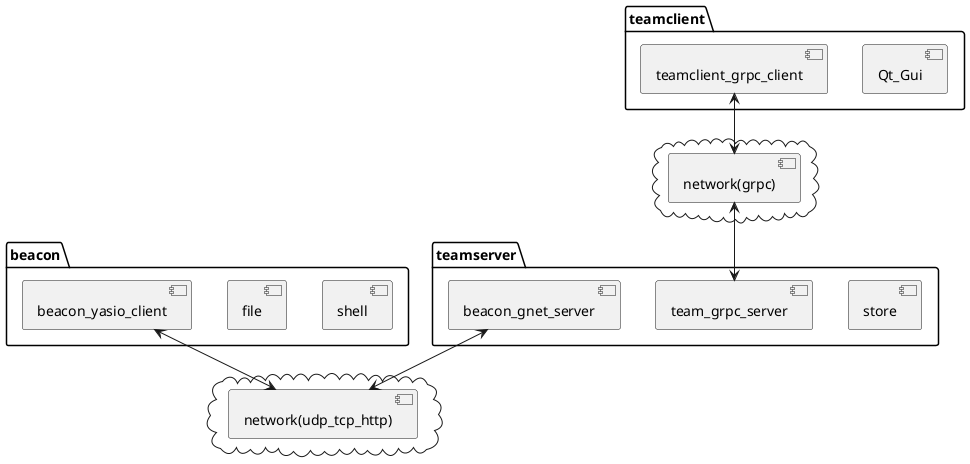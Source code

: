 @startuml

package "teamserver" {
  [store]
  [team_grpc_server]
  [beacon_gnet_server]
}

cloud {
   [network(grpc)]
}

cloud {
  [network(udp_tcp_http)]
}

package "beacon"{
  [shell]
  [file]
  [beacon_yasio_client]
}

package "teamclient"{
  [Qt_Gui]
  [teamclient_grpc_client]
}

[beacon_yasio_client] <--> [network(udp_tcp_http)]
[beacon_gnet_server] <--> [network(udp_tcp_http)]

[network(grpc)] <--> [team_grpc_server]
[teamclient_grpc_client] <--> [network(grpc)]

@enduml